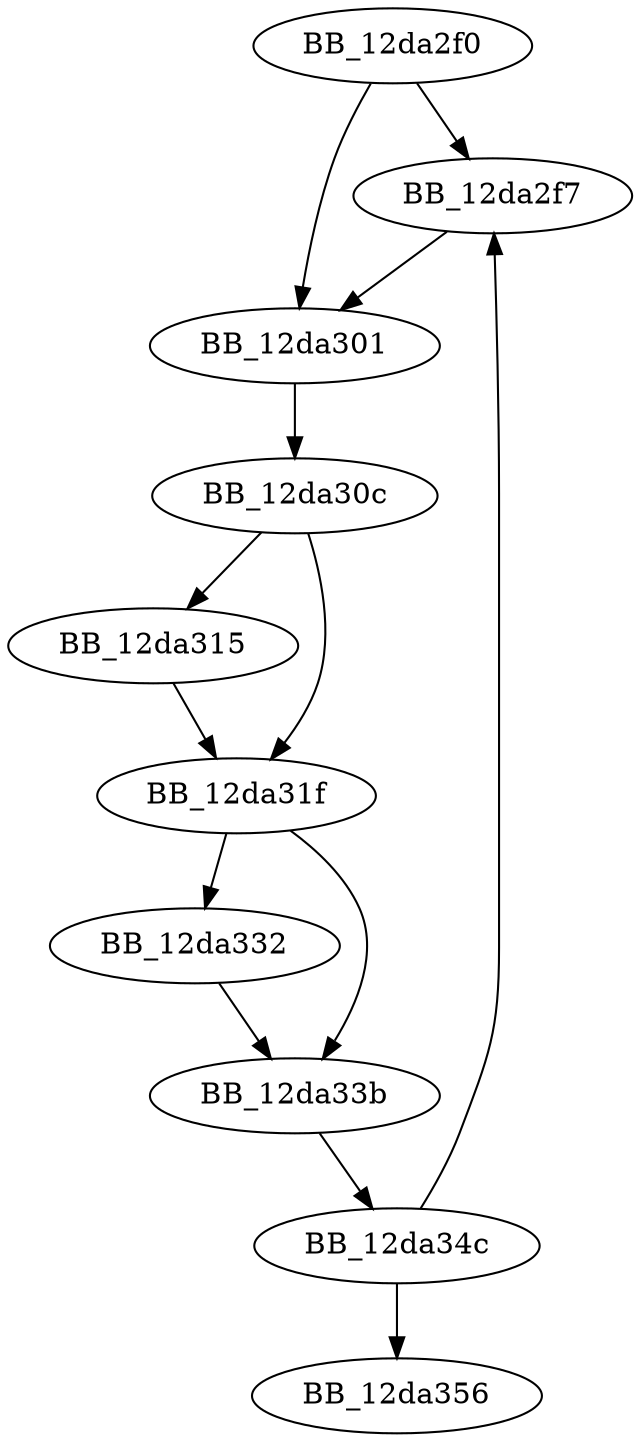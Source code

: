 DiGraph sub_12DA2F0{
BB_12da2f0->BB_12da2f7
BB_12da2f0->BB_12da301
BB_12da2f7->BB_12da301
BB_12da301->BB_12da30c
BB_12da30c->BB_12da315
BB_12da30c->BB_12da31f
BB_12da315->BB_12da31f
BB_12da31f->BB_12da332
BB_12da31f->BB_12da33b
BB_12da332->BB_12da33b
BB_12da33b->BB_12da34c
BB_12da34c->BB_12da2f7
BB_12da34c->BB_12da356
}
